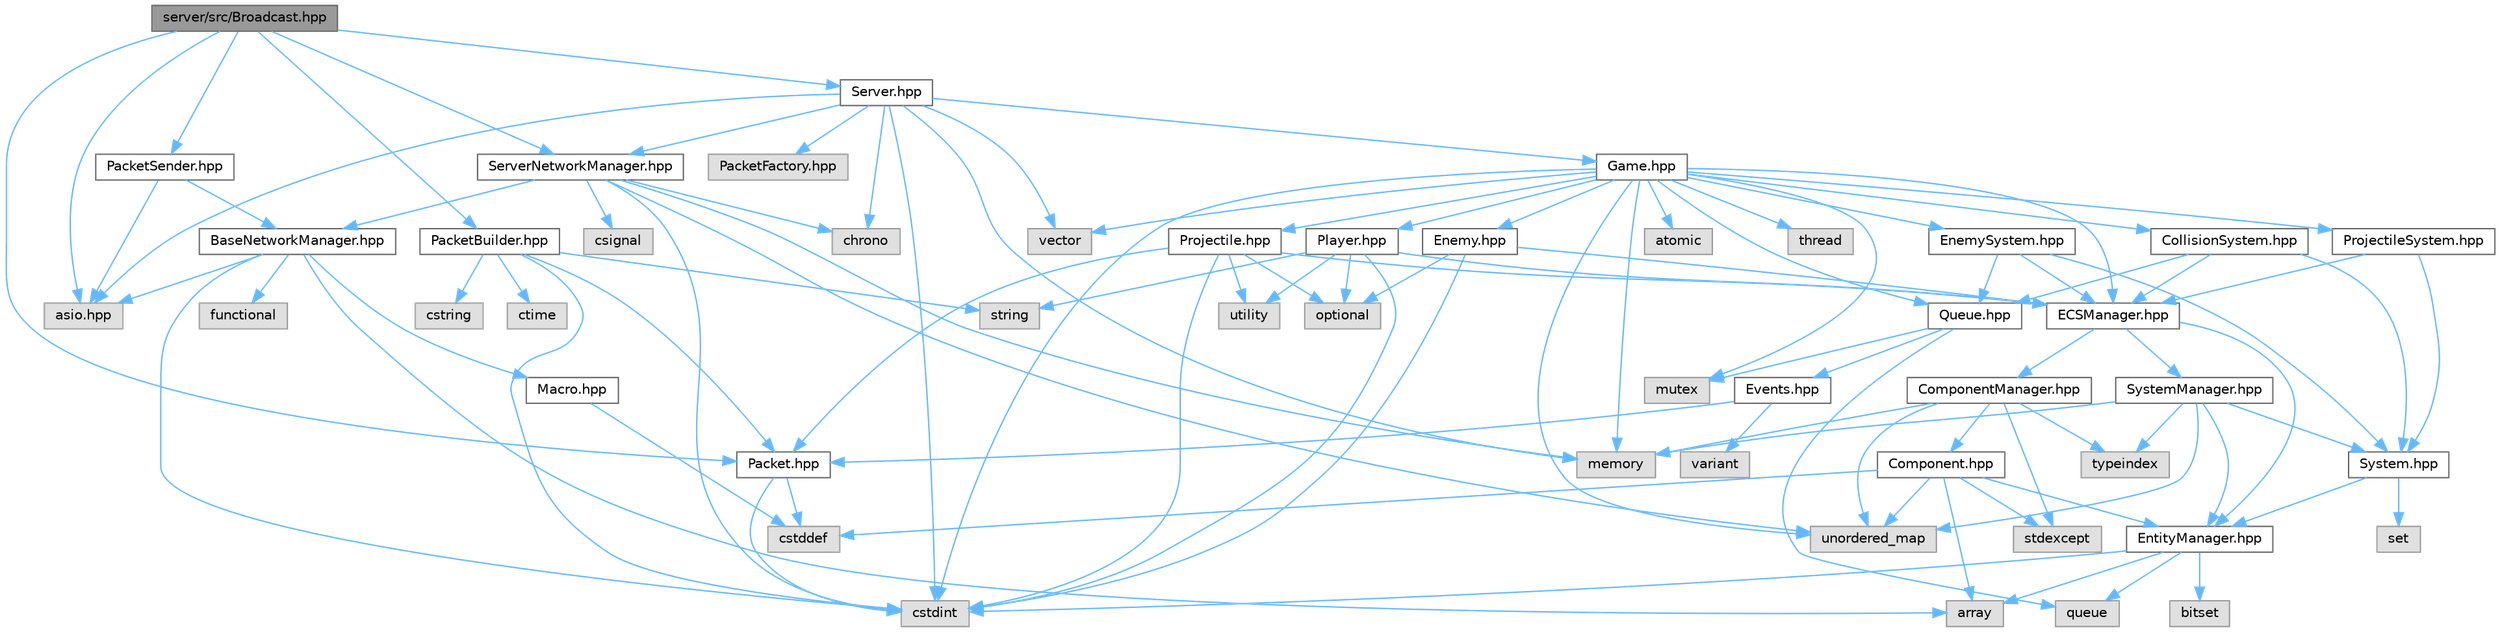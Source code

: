 digraph "server/src/Broadcast.hpp"
{
 // LATEX_PDF_SIZE
  bgcolor="transparent";
  edge [fontname=Helvetica,fontsize=10,labelfontname=Helvetica,labelfontsize=10];
  node [fontname=Helvetica,fontsize=10,shape=box,height=0.2,width=0.4];
  Node1 [id="Node000001",label="server/src/Broadcast.hpp",height=0.2,width=0.4,color="gray40", fillcolor="grey60", style="filled", fontcolor="black",tooltip=" "];
  Node1 -> Node2 [id="edge1_Node000001_Node000002",color="steelblue1",style="solid",tooltip=" "];
  Node2 [id="Node000002",label="asio.hpp",height=0.2,width=0.4,color="grey60", fillcolor="#E0E0E0", style="filled",tooltip=" "];
  Node1 -> Node3 [id="edge2_Node000001_Node000003",color="steelblue1",style="solid",tooltip=" "];
  Node3 [id="Node000003",label="Packet.hpp",height=0.2,width=0.4,color="grey40", fillcolor="white", style="filled",URL="$_packet_8hpp.html",tooltip=" "];
  Node3 -> Node4 [id="edge3_Node000003_Node000004",color="steelblue1",style="solid",tooltip=" "];
  Node4 [id="Node000004",label="cstddef",height=0.2,width=0.4,color="grey60", fillcolor="#E0E0E0", style="filled",tooltip=" "];
  Node3 -> Node5 [id="edge4_Node000003_Node000005",color="steelblue1",style="solid",tooltip=" "];
  Node5 [id="Node000005",label="cstdint",height=0.2,width=0.4,color="grey60", fillcolor="#E0E0E0", style="filled",tooltip=" "];
  Node1 -> Node6 [id="edge5_Node000001_Node000006",color="steelblue1",style="solid",tooltip=" "];
  Node6 [id="Node000006",label="PacketBuilder.hpp",height=0.2,width=0.4,color="grey40", fillcolor="white", style="filled",URL="$_packet_builder_8hpp.html",tooltip=" "];
  Node6 -> Node5 [id="edge6_Node000006_Node000005",color="steelblue1",style="solid",tooltip=" "];
  Node6 -> Node7 [id="edge7_Node000006_Node000007",color="steelblue1",style="solid",tooltip=" "];
  Node7 [id="Node000007",label="cstring",height=0.2,width=0.4,color="grey60", fillcolor="#E0E0E0", style="filled",tooltip=" "];
  Node6 -> Node8 [id="edge8_Node000006_Node000008",color="steelblue1",style="solid",tooltip=" "];
  Node8 [id="Node000008",label="ctime",height=0.2,width=0.4,color="grey60", fillcolor="#E0E0E0", style="filled",tooltip=" "];
  Node6 -> Node9 [id="edge9_Node000006_Node000009",color="steelblue1",style="solid",tooltip=" "];
  Node9 [id="Node000009",label="string",height=0.2,width=0.4,color="grey60", fillcolor="#E0E0E0", style="filled",tooltip=" "];
  Node6 -> Node3 [id="edge10_Node000006_Node000003",color="steelblue1",style="solid",tooltip=" "];
  Node1 -> Node10 [id="edge11_Node000001_Node000010",color="steelblue1",style="solid",tooltip=" "];
  Node10 [id="Node000010",label="PacketSender.hpp",height=0.2,width=0.4,color="grey40", fillcolor="white", style="filled",URL="$_packet_sender_8hpp.html",tooltip=" "];
  Node10 -> Node2 [id="edge12_Node000010_Node000002",color="steelblue1",style="solid",tooltip=" "];
  Node10 -> Node11 [id="edge13_Node000010_Node000011",color="steelblue1",style="solid",tooltip=" "];
  Node11 [id="Node000011",label="BaseNetworkManager.hpp",height=0.2,width=0.4,color="grey40", fillcolor="white", style="filled",URL="$_base_network_manager_8hpp.html",tooltip=" "];
  Node11 -> Node2 [id="edge14_Node000011_Node000002",color="steelblue1",style="solid",tooltip=" "];
  Node11 -> Node12 [id="edge15_Node000011_Node000012",color="steelblue1",style="solid",tooltip=" "];
  Node12 [id="Node000012",label="array",height=0.2,width=0.4,color="grey60", fillcolor="#E0E0E0", style="filled",tooltip=" "];
  Node11 -> Node13 [id="edge16_Node000011_Node000013",color="steelblue1",style="solid",tooltip=" "];
  Node13 [id="Node000013",label="functional",height=0.2,width=0.4,color="grey60", fillcolor="#E0E0E0", style="filled",tooltip=" "];
  Node11 -> Node5 [id="edge17_Node000011_Node000005",color="steelblue1",style="solid",tooltip=" "];
  Node11 -> Node14 [id="edge18_Node000011_Node000014",color="steelblue1",style="solid",tooltip=" "];
  Node14 [id="Node000014",label="Macro.hpp",height=0.2,width=0.4,color="grey40", fillcolor="white", style="filled",URL="$_macro_8hpp.html",tooltip=" "];
  Node14 -> Node4 [id="edge19_Node000014_Node000004",color="steelblue1",style="solid",tooltip=" "];
  Node1 -> Node15 [id="edge20_Node000001_Node000015",color="steelblue1",style="solid",tooltip=" "];
  Node15 [id="Node000015",label="Server.hpp",height=0.2,width=0.4,color="grey40", fillcolor="white", style="filled",URL="$_server_8hpp.html",tooltip=" "];
  Node15 -> Node2 [id="edge21_Node000015_Node000002",color="steelblue1",style="solid",tooltip=" "];
  Node15 -> Node16 [id="edge22_Node000015_Node000016",color="steelblue1",style="solid",tooltip=" "];
  Node16 [id="Node000016",label="chrono",height=0.2,width=0.4,color="grey60", fillcolor="#E0E0E0", style="filled",tooltip=" "];
  Node15 -> Node5 [id="edge23_Node000015_Node000005",color="steelblue1",style="solid",tooltip=" "];
  Node15 -> Node17 [id="edge24_Node000015_Node000017",color="steelblue1",style="solid",tooltip=" "];
  Node17 [id="Node000017",label="memory",height=0.2,width=0.4,color="grey60", fillcolor="#E0E0E0", style="filled",tooltip=" "];
  Node15 -> Node18 [id="edge25_Node000015_Node000018",color="steelblue1",style="solid",tooltip=" "];
  Node18 [id="Node000018",label="vector",height=0.2,width=0.4,color="grey60", fillcolor="#E0E0E0", style="filled",tooltip=" "];
  Node15 -> Node19 [id="edge26_Node000015_Node000019",color="steelblue1",style="solid",tooltip=" "];
  Node19 [id="Node000019",label="Game.hpp",height=0.2,width=0.4,color="grey40", fillcolor="white", style="filled",URL="$_game_8hpp.html",tooltip=" "];
  Node19 -> Node20 [id="edge27_Node000019_Node000020",color="steelblue1",style="solid",tooltip=" "];
  Node20 [id="Node000020",label="atomic",height=0.2,width=0.4,color="grey60", fillcolor="#E0E0E0", style="filled",tooltip=" "];
  Node19 -> Node5 [id="edge28_Node000019_Node000005",color="steelblue1",style="solid",tooltip=" "];
  Node19 -> Node17 [id="edge29_Node000019_Node000017",color="steelblue1",style="solid",tooltip=" "];
  Node19 -> Node21 [id="edge30_Node000019_Node000021",color="steelblue1",style="solid",tooltip=" "];
  Node21 [id="Node000021",label="mutex",height=0.2,width=0.4,color="grey60", fillcolor="#E0E0E0", style="filled",tooltip=" "];
  Node19 -> Node22 [id="edge31_Node000019_Node000022",color="steelblue1",style="solid",tooltip=" "];
  Node22 [id="Node000022",label="thread",height=0.2,width=0.4,color="grey60", fillcolor="#E0E0E0", style="filled",tooltip=" "];
  Node19 -> Node23 [id="edge32_Node000019_Node000023",color="steelblue1",style="solid",tooltip=" "];
  Node23 [id="Node000023",label="unordered_map",height=0.2,width=0.4,color="grey60", fillcolor="#E0E0E0", style="filled",tooltip=" "];
  Node19 -> Node18 [id="edge33_Node000019_Node000018",color="steelblue1",style="solid",tooltip=" "];
  Node19 -> Node24 [id="edge34_Node000019_Node000024",color="steelblue1",style="solid",tooltip=" "];
  Node24 [id="Node000024",label="CollisionSystem.hpp",height=0.2,width=0.4,color="grey40", fillcolor="white", style="filled",URL="$_collision_system_8hpp.html",tooltip=" "];
  Node24 -> Node25 [id="edge35_Node000024_Node000025",color="steelblue1",style="solid",tooltip=" "];
  Node25 [id="Node000025",label="ECSManager.hpp",height=0.2,width=0.4,color="grey40", fillcolor="white", style="filled",URL="$_e_c_s_manager_8hpp.html",tooltip=" "];
  Node25 -> Node26 [id="edge36_Node000025_Node000026",color="steelblue1",style="solid",tooltip=" "];
  Node26 [id="Node000026",label="EntityManager.hpp",height=0.2,width=0.4,color="grey40", fillcolor="white", style="filled",URL="$_entity_manager_8hpp.html",tooltip=" "];
  Node26 -> Node5 [id="edge37_Node000026_Node000005",color="steelblue1",style="solid",tooltip=" "];
  Node26 -> Node27 [id="edge38_Node000026_Node000027",color="steelblue1",style="solid",tooltip=" "];
  Node27 [id="Node000027",label="bitset",height=0.2,width=0.4,color="grey60", fillcolor="#E0E0E0", style="filled",tooltip=" "];
  Node26 -> Node28 [id="edge39_Node000026_Node000028",color="steelblue1",style="solid",tooltip=" "];
  Node28 [id="Node000028",label="queue",height=0.2,width=0.4,color="grey60", fillcolor="#E0E0E0", style="filled",tooltip=" "];
  Node26 -> Node12 [id="edge40_Node000026_Node000012",color="steelblue1",style="solid",tooltip=" "];
  Node25 -> Node29 [id="edge41_Node000025_Node000029",color="steelblue1",style="solid",tooltip=" "];
  Node29 [id="Node000029",label="ComponentManager.hpp",height=0.2,width=0.4,color="grey40", fillcolor="white", style="filled",URL="$_component_manager_8hpp.html",tooltip=" "];
  Node29 -> Node17 [id="edge42_Node000029_Node000017",color="steelblue1",style="solid",tooltip=" "];
  Node29 -> Node30 [id="edge43_Node000029_Node000030",color="steelblue1",style="solid",tooltip=" "];
  Node30 [id="Node000030",label="stdexcept",height=0.2,width=0.4,color="grey60", fillcolor="#E0E0E0", style="filled",tooltip=" "];
  Node29 -> Node31 [id="edge44_Node000029_Node000031",color="steelblue1",style="solid",tooltip=" "];
  Node31 [id="Node000031",label="typeindex",height=0.2,width=0.4,color="grey60", fillcolor="#E0E0E0", style="filled",tooltip=" "];
  Node29 -> Node23 [id="edge45_Node000029_Node000023",color="steelblue1",style="solid",tooltip=" "];
  Node29 -> Node32 [id="edge46_Node000029_Node000032",color="steelblue1",style="solid",tooltip=" "];
  Node32 [id="Node000032",label="Component.hpp",height=0.2,width=0.4,color="grey40", fillcolor="white", style="filled",URL="$_component_8hpp.html",tooltip=" "];
  Node32 -> Node12 [id="edge47_Node000032_Node000012",color="steelblue1",style="solid",tooltip=" "];
  Node32 -> Node4 [id="edge48_Node000032_Node000004",color="steelblue1",style="solid",tooltip=" "];
  Node32 -> Node23 [id="edge49_Node000032_Node000023",color="steelblue1",style="solid",tooltip=" "];
  Node32 -> Node26 [id="edge50_Node000032_Node000026",color="steelblue1",style="solid",tooltip=" "];
  Node32 -> Node30 [id="edge51_Node000032_Node000030",color="steelblue1",style="solid",tooltip=" "];
  Node25 -> Node33 [id="edge52_Node000025_Node000033",color="steelblue1",style="solid",tooltip=" "];
  Node33 [id="Node000033",label="SystemManager.hpp",height=0.2,width=0.4,color="grey40", fillcolor="white", style="filled",URL="$_system_manager_8hpp.html",tooltip=" "];
  Node33 -> Node26 [id="edge53_Node000033_Node000026",color="steelblue1",style="solid",tooltip=" "];
  Node33 -> Node34 [id="edge54_Node000033_Node000034",color="steelblue1",style="solid",tooltip=" "];
  Node34 [id="Node000034",label="System.hpp",height=0.2,width=0.4,color="grey40", fillcolor="white", style="filled",URL="$_system_8hpp.html",tooltip=" "];
  Node34 -> Node35 [id="edge55_Node000034_Node000035",color="steelblue1",style="solid",tooltip=" "];
  Node35 [id="Node000035",label="set",height=0.2,width=0.4,color="grey60", fillcolor="#E0E0E0", style="filled",tooltip=" "];
  Node34 -> Node26 [id="edge56_Node000034_Node000026",color="steelblue1",style="solid",tooltip=" "];
  Node33 -> Node31 [id="edge57_Node000033_Node000031",color="steelblue1",style="solid",tooltip=" "];
  Node33 -> Node23 [id="edge58_Node000033_Node000023",color="steelblue1",style="solid",tooltip=" "];
  Node33 -> Node17 [id="edge59_Node000033_Node000017",color="steelblue1",style="solid",tooltip=" "];
  Node24 -> Node36 [id="edge60_Node000024_Node000036",color="steelblue1",style="solid",tooltip=" "];
  Node36 [id="Node000036",label="Queue.hpp",height=0.2,width=0.4,color="grey40", fillcolor="white", style="filled",URL="$_queue_8hpp.html",tooltip=" "];
  Node36 -> Node21 [id="edge61_Node000036_Node000021",color="steelblue1",style="solid",tooltip=" "];
  Node36 -> Node28 [id="edge62_Node000036_Node000028",color="steelblue1",style="solid",tooltip=" "];
  Node36 -> Node37 [id="edge63_Node000036_Node000037",color="steelblue1",style="solid",tooltip=" "];
  Node37 [id="Node000037",label="Events.hpp",height=0.2,width=0.4,color="grey40", fillcolor="white", style="filled",URL="$_events_8hpp.html",tooltip=" "];
  Node37 -> Node38 [id="edge64_Node000037_Node000038",color="steelblue1",style="solid",tooltip=" "];
  Node38 [id="Node000038",label="variant",height=0.2,width=0.4,color="grey60", fillcolor="#E0E0E0", style="filled",tooltip=" "];
  Node37 -> Node3 [id="edge65_Node000037_Node000003",color="steelblue1",style="solid",tooltip=" "];
  Node24 -> Node34 [id="edge66_Node000024_Node000034",color="steelblue1",style="solid",tooltip=" "];
  Node19 -> Node25 [id="edge67_Node000019_Node000025",color="steelblue1",style="solid",tooltip=" "];
  Node19 -> Node39 [id="edge68_Node000019_Node000039",color="steelblue1",style="solid",tooltip=" "];
  Node39 [id="Node000039",label="Enemy.hpp",height=0.2,width=0.4,color="grey40", fillcolor="white", style="filled",URL="$_enemy_8hpp.html",tooltip=" "];
  Node39 -> Node5 [id="edge69_Node000039_Node000005",color="steelblue1",style="solid",tooltip=" "];
  Node39 -> Node40 [id="edge70_Node000039_Node000040",color="steelblue1",style="solid",tooltip=" "];
  Node40 [id="Node000040",label="optional",height=0.2,width=0.4,color="grey60", fillcolor="#E0E0E0", style="filled",tooltip=" "];
  Node39 -> Node25 [id="edge71_Node000039_Node000025",color="steelblue1",style="solid",tooltip=" "];
  Node19 -> Node41 [id="edge72_Node000019_Node000041",color="steelblue1",style="solid",tooltip=" "];
  Node41 [id="Node000041",label="EnemySystem.hpp",height=0.2,width=0.4,color="grey40", fillcolor="white", style="filled",URL="$_enemy_system_8hpp.html",tooltip=" "];
  Node41 -> Node25 [id="edge73_Node000041_Node000025",color="steelblue1",style="solid",tooltip=" "];
  Node41 -> Node36 [id="edge74_Node000041_Node000036",color="steelblue1",style="solid",tooltip=" "];
  Node41 -> Node34 [id="edge75_Node000041_Node000034",color="steelblue1",style="solid",tooltip=" "];
  Node19 -> Node42 [id="edge76_Node000019_Node000042",color="steelblue1",style="solid",tooltip=" "];
  Node42 [id="Node000042",label="Player.hpp",height=0.2,width=0.4,color="grey40", fillcolor="white", style="filled",URL="$_player_8hpp.html",tooltip=" "];
  Node42 -> Node5 [id="edge77_Node000042_Node000005",color="steelblue1",style="solid",tooltip=" "];
  Node42 -> Node40 [id="edge78_Node000042_Node000040",color="steelblue1",style="solid",tooltip=" "];
  Node42 -> Node9 [id="edge79_Node000042_Node000009",color="steelblue1",style="solid",tooltip=" "];
  Node42 -> Node43 [id="edge80_Node000042_Node000043",color="steelblue1",style="solid",tooltip=" "];
  Node43 [id="Node000043",label="utility",height=0.2,width=0.4,color="grey60", fillcolor="#E0E0E0", style="filled",tooltip=" "];
  Node42 -> Node25 [id="edge81_Node000042_Node000025",color="steelblue1",style="solid",tooltip=" "];
  Node19 -> Node44 [id="edge82_Node000019_Node000044",color="steelblue1",style="solid",tooltip=" "];
  Node44 [id="Node000044",label="Projectile.hpp",height=0.2,width=0.4,color="grey40", fillcolor="white", style="filled",URL="$_projectile_8hpp.html",tooltip=" "];
  Node44 -> Node5 [id="edge83_Node000044_Node000005",color="steelblue1",style="solid",tooltip=" "];
  Node44 -> Node40 [id="edge84_Node000044_Node000040",color="steelblue1",style="solid",tooltip=" "];
  Node44 -> Node43 [id="edge85_Node000044_Node000043",color="steelblue1",style="solid",tooltip=" "];
  Node44 -> Node25 [id="edge86_Node000044_Node000025",color="steelblue1",style="solid",tooltip=" "];
  Node44 -> Node3 [id="edge87_Node000044_Node000003",color="steelblue1",style="solid",tooltip=" "];
  Node19 -> Node45 [id="edge88_Node000019_Node000045",color="steelblue1",style="solid",tooltip=" "];
  Node45 [id="Node000045",label="ProjectileSystem.hpp",height=0.2,width=0.4,color="grey40", fillcolor="white", style="filled",URL="$_projectile_system_8hpp.html",tooltip=" "];
  Node45 -> Node25 [id="edge89_Node000045_Node000025",color="steelblue1",style="solid",tooltip=" "];
  Node45 -> Node34 [id="edge90_Node000045_Node000034",color="steelblue1",style="solid",tooltip=" "];
  Node19 -> Node36 [id="edge91_Node000019_Node000036",color="steelblue1",style="solid",tooltip=" "];
  Node15 -> Node46 [id="edge92_Node000015_Node000046",color="steelblue1",style="solid",tooltip=" "];
  Node46 [id="Node000046",label="PacketFactory.hpp",height=0.2,width=0.4,color="grey60", fillcolor="#E0E0E0", style="filled",tooltip=" "];
  Node15 -> Node47 [id="edge93_Node000015_Node000047",color="steelblue1",style="solid",tooltip=" "];
  Node47 [id="Node000047",label="ServerNetworkManager.hpp",height=0.2,width=0.4,color="grey40", fillcolor="white", style="filled",URL="$_server_network_manager_8hpp.html",tooltip=" "];
  Node47 -> Node16 [id="edge94_Node000047_Node000016",color="steelblue1",style="solid",tooltip=" "];
  Node47 -> Node48 [id="edge95_Node000047_Node000048",color="steelblue1",style="solid",tooltip=" "];
  Node48 [id="Node000048",label="csignal",height=0.2,width=0.4,color="grey60", fillcolor="#E0E0E0", style="filled",tooltip=" "];
  Node47 -> Node5 [id="edge96_Node000047_Node000005",color="steelblue1",style="solid",tooltip=" "];
  Node47 -> Node17 [id="edge97_Node000047_Node000017",color="steelblue1",style="solid",tooltip=" "];
  Node47 -> Node23 [id="edge98_Node000047_Node000023",color="steelblue1",style="solid",tooltip=" "];
  Node47 -> Node11 [id="edge99_Node000047_Node000011",color="steelblue1",style="solid",tooltip=" "];
  Node1 -> Node47 [id="edge100_Node000001_Node000047",color="steelblue1",style="solid",tooltip=" "];
}
